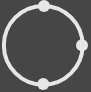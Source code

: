 <mxfile version="28.2.7">
  <diagram name="第 1 页" id="VX8x2q7U5yT6BQhmhuAg">
    <mxGraphModel dx="35" dy="26" grid="1" gridSize="1" guides="1" tooltips="1" connect="1" arrows="1" fold="1" page="1" pageScale="1" pageWidth="48" pageHeight="48" background="#464647" math="0" shadow="0">
      <root>
        <mxCell id="0" />
        <mxCell id="1" parent="0" />
        <mxCell id="lyHdZdXMzcT8fDuYrFmd-1" value="" style="ellipse;whiteSpace=wrap;html=1;aspect=fixed;fillColor=none;strokeColor=#E6E6E6;strokeWidth=2;" parent="1" vertex="1">
          <mxGeometry x="3.94" y="3.94" width="39.37" height="39.37" as="geometry" />
        </mxCell>
        <mxCell id="finbWoGEWSN0HgJOC9UW-1" value="" style="ellipse;whiteSpace=wrap;html=1;aspect=fixed;strokeColor=none;fillColor=#E6E6E6;" parent="1" vertex="1">
          <mxGeometry x="21" y="1" width="6" height="6" as="geometry" />
        </mxCell>
        <mxCell id="finbWoGEWSN0HgJOC9UW-2" value="" style="ellipse;whiteSpace=wrap;html=1;aspect=fixed;strokeColor=none;fillColor=#E6E6E6;" parent="1" vertex="1">
          <mxGeometry x="20.62" y="40" width="6" height="6" as="geometry" />
        </mxCell>
        <mxCell id="HJHn4tBmtSugK5wXUVd8-1" value="" style="ellipse;whiteSpace=wrap;html=1;aspect=fixed;strokeColor=none;fillColor=#E6E6E6;" vertex="1" parent="1">
          <mxGeometry x="40" y="20.62" width="6" height="6" as="geometry" />
        </mxCell>
      </root>
    </mxGraphModel>
  </diagram>
</mxfile>
